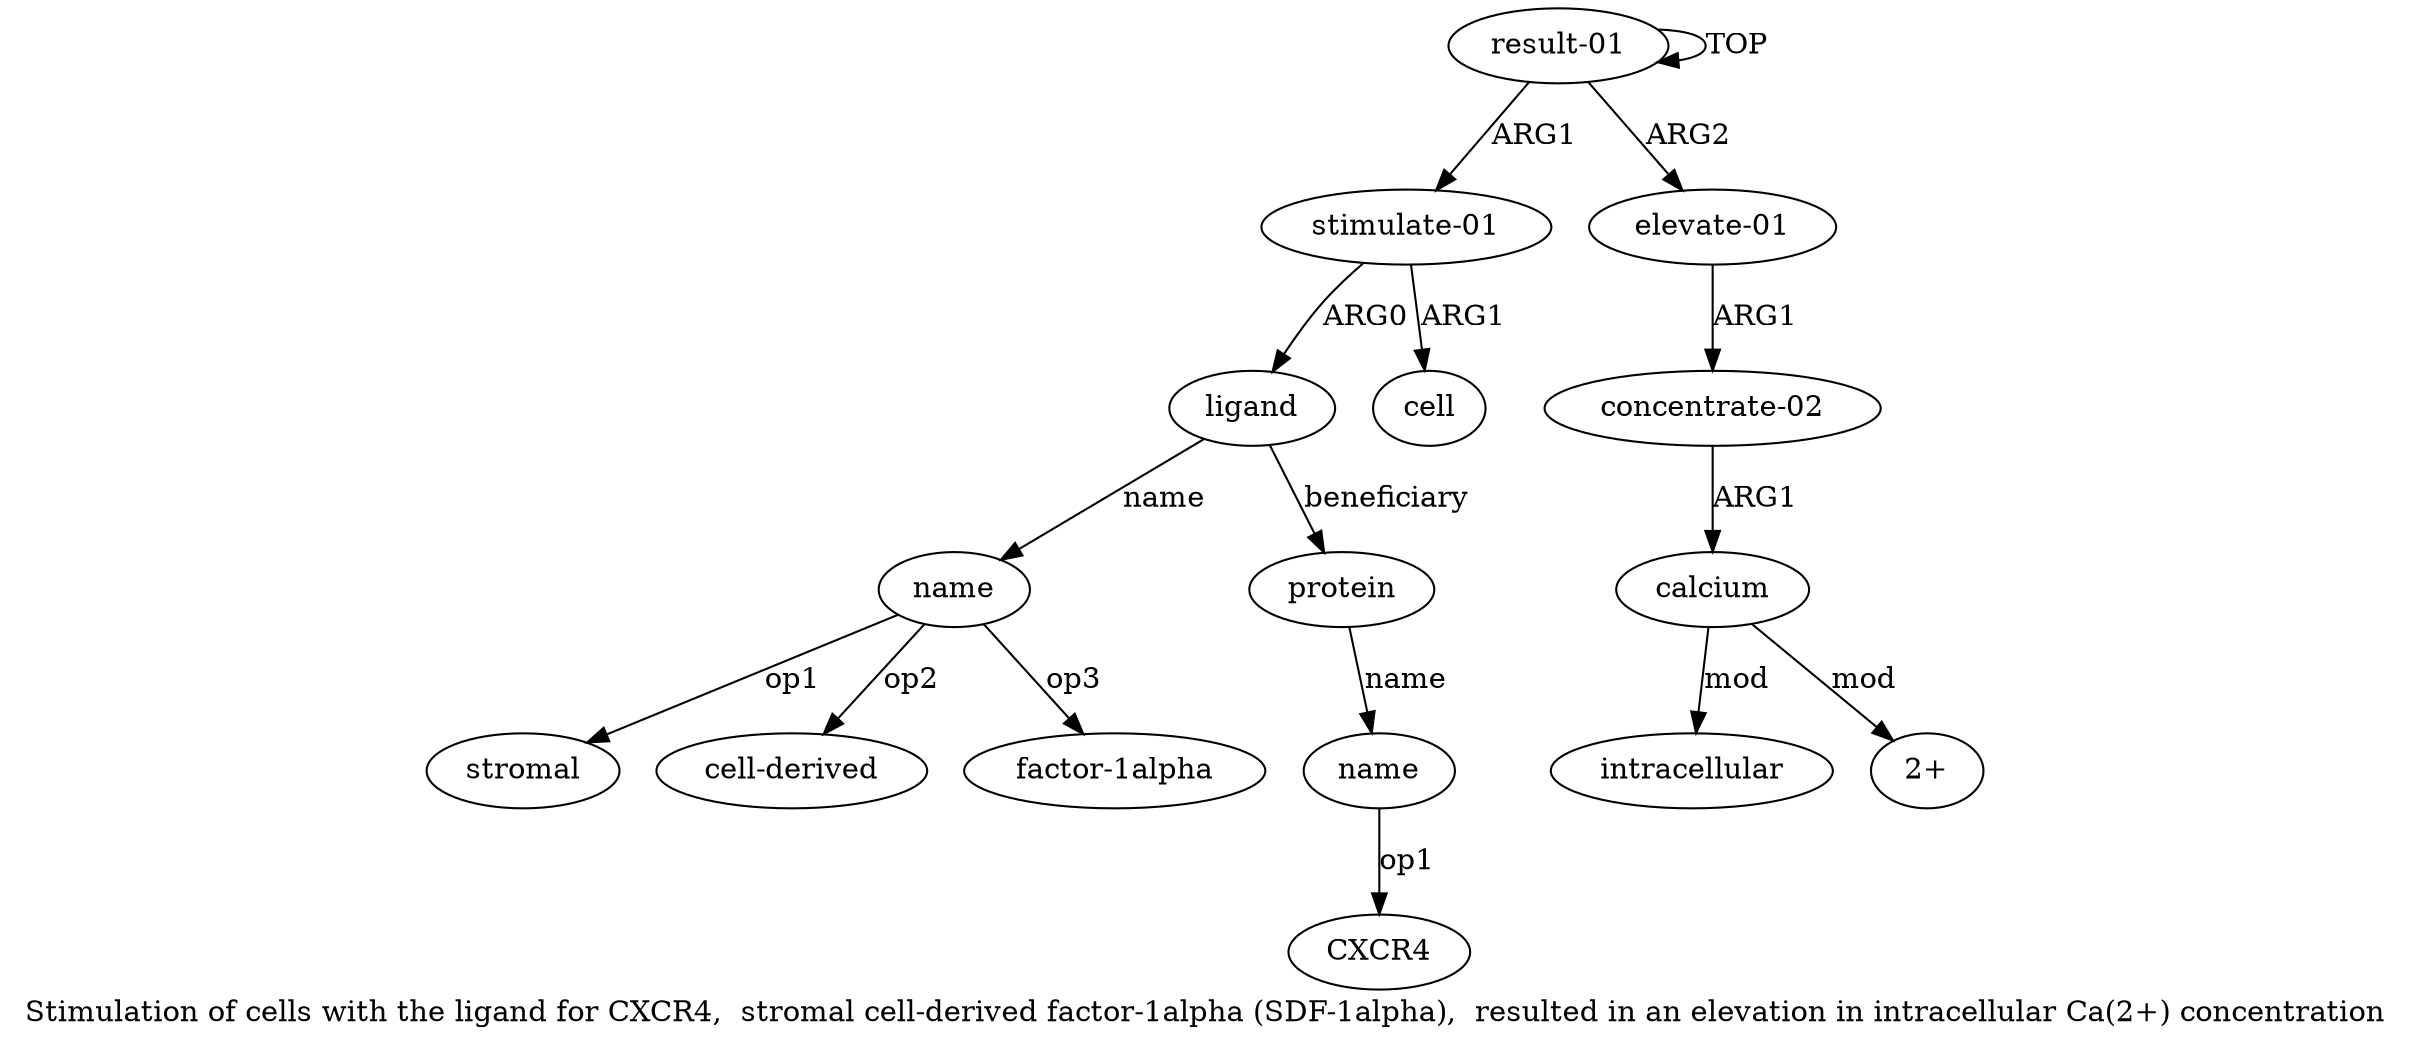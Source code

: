 digraph  {
	graph [label="Stimulation of cells with the ligand for CXCR4,  stromal cell-derived factor-1alpha (SDF-1alpha),  resulted in an elevation in intracellular \
Ca(2+) concentration"];
	node [label="\N"];
	"a3 stromal"	 [color=black,
		gold_ind=-1,
		gold_label=stromal,
		label=stromal,
		test_ind=-1,
		test_label=stromal];
	a10	 [color=black,
		gold_ind=10,
		gold_label=intracellular,
		label=intracellular,
		test_ind=10,
		test_label=intracellular];
	"a9 2+"	 [color=black,
		gold_ind=-1,
		gold_label="2+",
		label="2+",
		test_ind=-1,
		test_label="2+"];
	"a3 cell-derived"	 [color=black,
		gold_ind=-1,
		gold_label="cell-derived",
		label="cell-derived",
		test_ind=-1,
		test_label="cell-derived"];
	a1	 [color=black,
		gold_ind=1,
		gold_label="stimulate-01",
		label="stimulate-01",
		test_ind=1,
		test_label="stimulate-01"];
	a2	 [color=black,
		gold_ind=2,
		gold_label=ligand,
		label=ligand,
		test_ind=2,
		test_label=ligand];
	a1 -> a2 [key=0,
	color=black,
	gold_label=ARG0,
	label=ARG0,
	test_label=ARG0];
a6 [color=black,
	gold_ind=6,
	gold_label=cell,
	label=cell,
	test_ind=6,
	test_label=cell];
a1 -> a6 [key=0,
color=black,
gold_label=ARG1,
label=ARG1,
test_label=ARG1];
a0 [color=black,
gold_ind=0,
gold_label="result-01",
label="result-01",
test_ind=0,
test_label="result-01"];
a0 -> a1 [key=0,
color=black,
gold_label=ARG1,
label=ARG1,
test_label=ARG1];
a0 -> a0 [key=0,
color=black,
gold_label=TOP,
label=TOP,
test_label=TOP];
a7 [color=black,
gold_ind=7,
gold_label="elevate-01",
label="elevate-01",
test_ind=7,
test_label="elevate-01"];
a0 -> a7 [key=0,
color=black,
gold_label=ARG2,
label=ARG2,
test_label=ARG2];
a3 [color=black,
gold_ind=3,
gold_label=name,
label=name,
test_ind=3,
test_label=name];
a3 -> "a3 stromal" [key=0,
color=black,
gold_label=op1,
label=op1,
test_label=op1];
a3 -> "a3 cell-derived" [key=0,
color=black,
gold_label=op2,
label=op2,
test_label=op2];
"a3 factor-1alpha" [color=black,
gold_ind=-1,
gold_label="factor-1alpha",
label="factor-1alpha",
test_ind=-1,
test_label="factor-1alpha"];
a3 -> "a3 factor-1alpha" [key=0,
color=black,
gold_label=op3,
label=op3,
test_label=op3];
a2 -> a3 [key=0,
color=black,
gold_label=name,
label=name,
test_label=name];
a4 [color=black,
gold_ind=4,
gold_label=protein,
label=protein,
test_ind=4,
test_label=protein];
a2 -> a4 [key=0,
color=black,
gold_label=beneficiary,
label=beneficiary,
test_label=beneficiary];
a5 [color=black,
gold_ind=5,
gold_label=name,
label=name,
test_ind=5,
test_label=name];
"a5 CXCR4" [color=black,
gold_ind=-1,
gold_label=CXCR4,
label=CXCR4,
test_ind=-1,
test_label=CXCR4];
a5 -> "a5 CXCR4" [key=0,
color=black,
gold_label=op1,
label=op1,
test_label=op1];
a4 -> a5 [key=0,
color=black,
gold_label=name,
label=name,
test_label=name];
a8 [color=black,
gold_ind=8,
gold_label="concentrate-02",
label="concentrate-02",
test_ind=8,
test_label="concentrate-02"];
a7 -> a8 [key=0,
color=black,
gold_label=ARG1,
label=ARG1,
test_label=ARG1];
a9 [color=black,
gold_ind=9,
gold_label=calcium,
label=calcium,
test_ind=9,
test_label=calcium];
a9 -> a10 [key=0,
color=black,
gold_label=mod,
label=mod,
test_label=mod];
a9 -> "a9 2+" [key=0,
color=black,
gold_label=mod,
label=mod,
test_label=mod];
a8 -> a9 [key=0,
color=black,
gold_label=ARG1,
label=ARG1,
test_label=ARG1];
}
